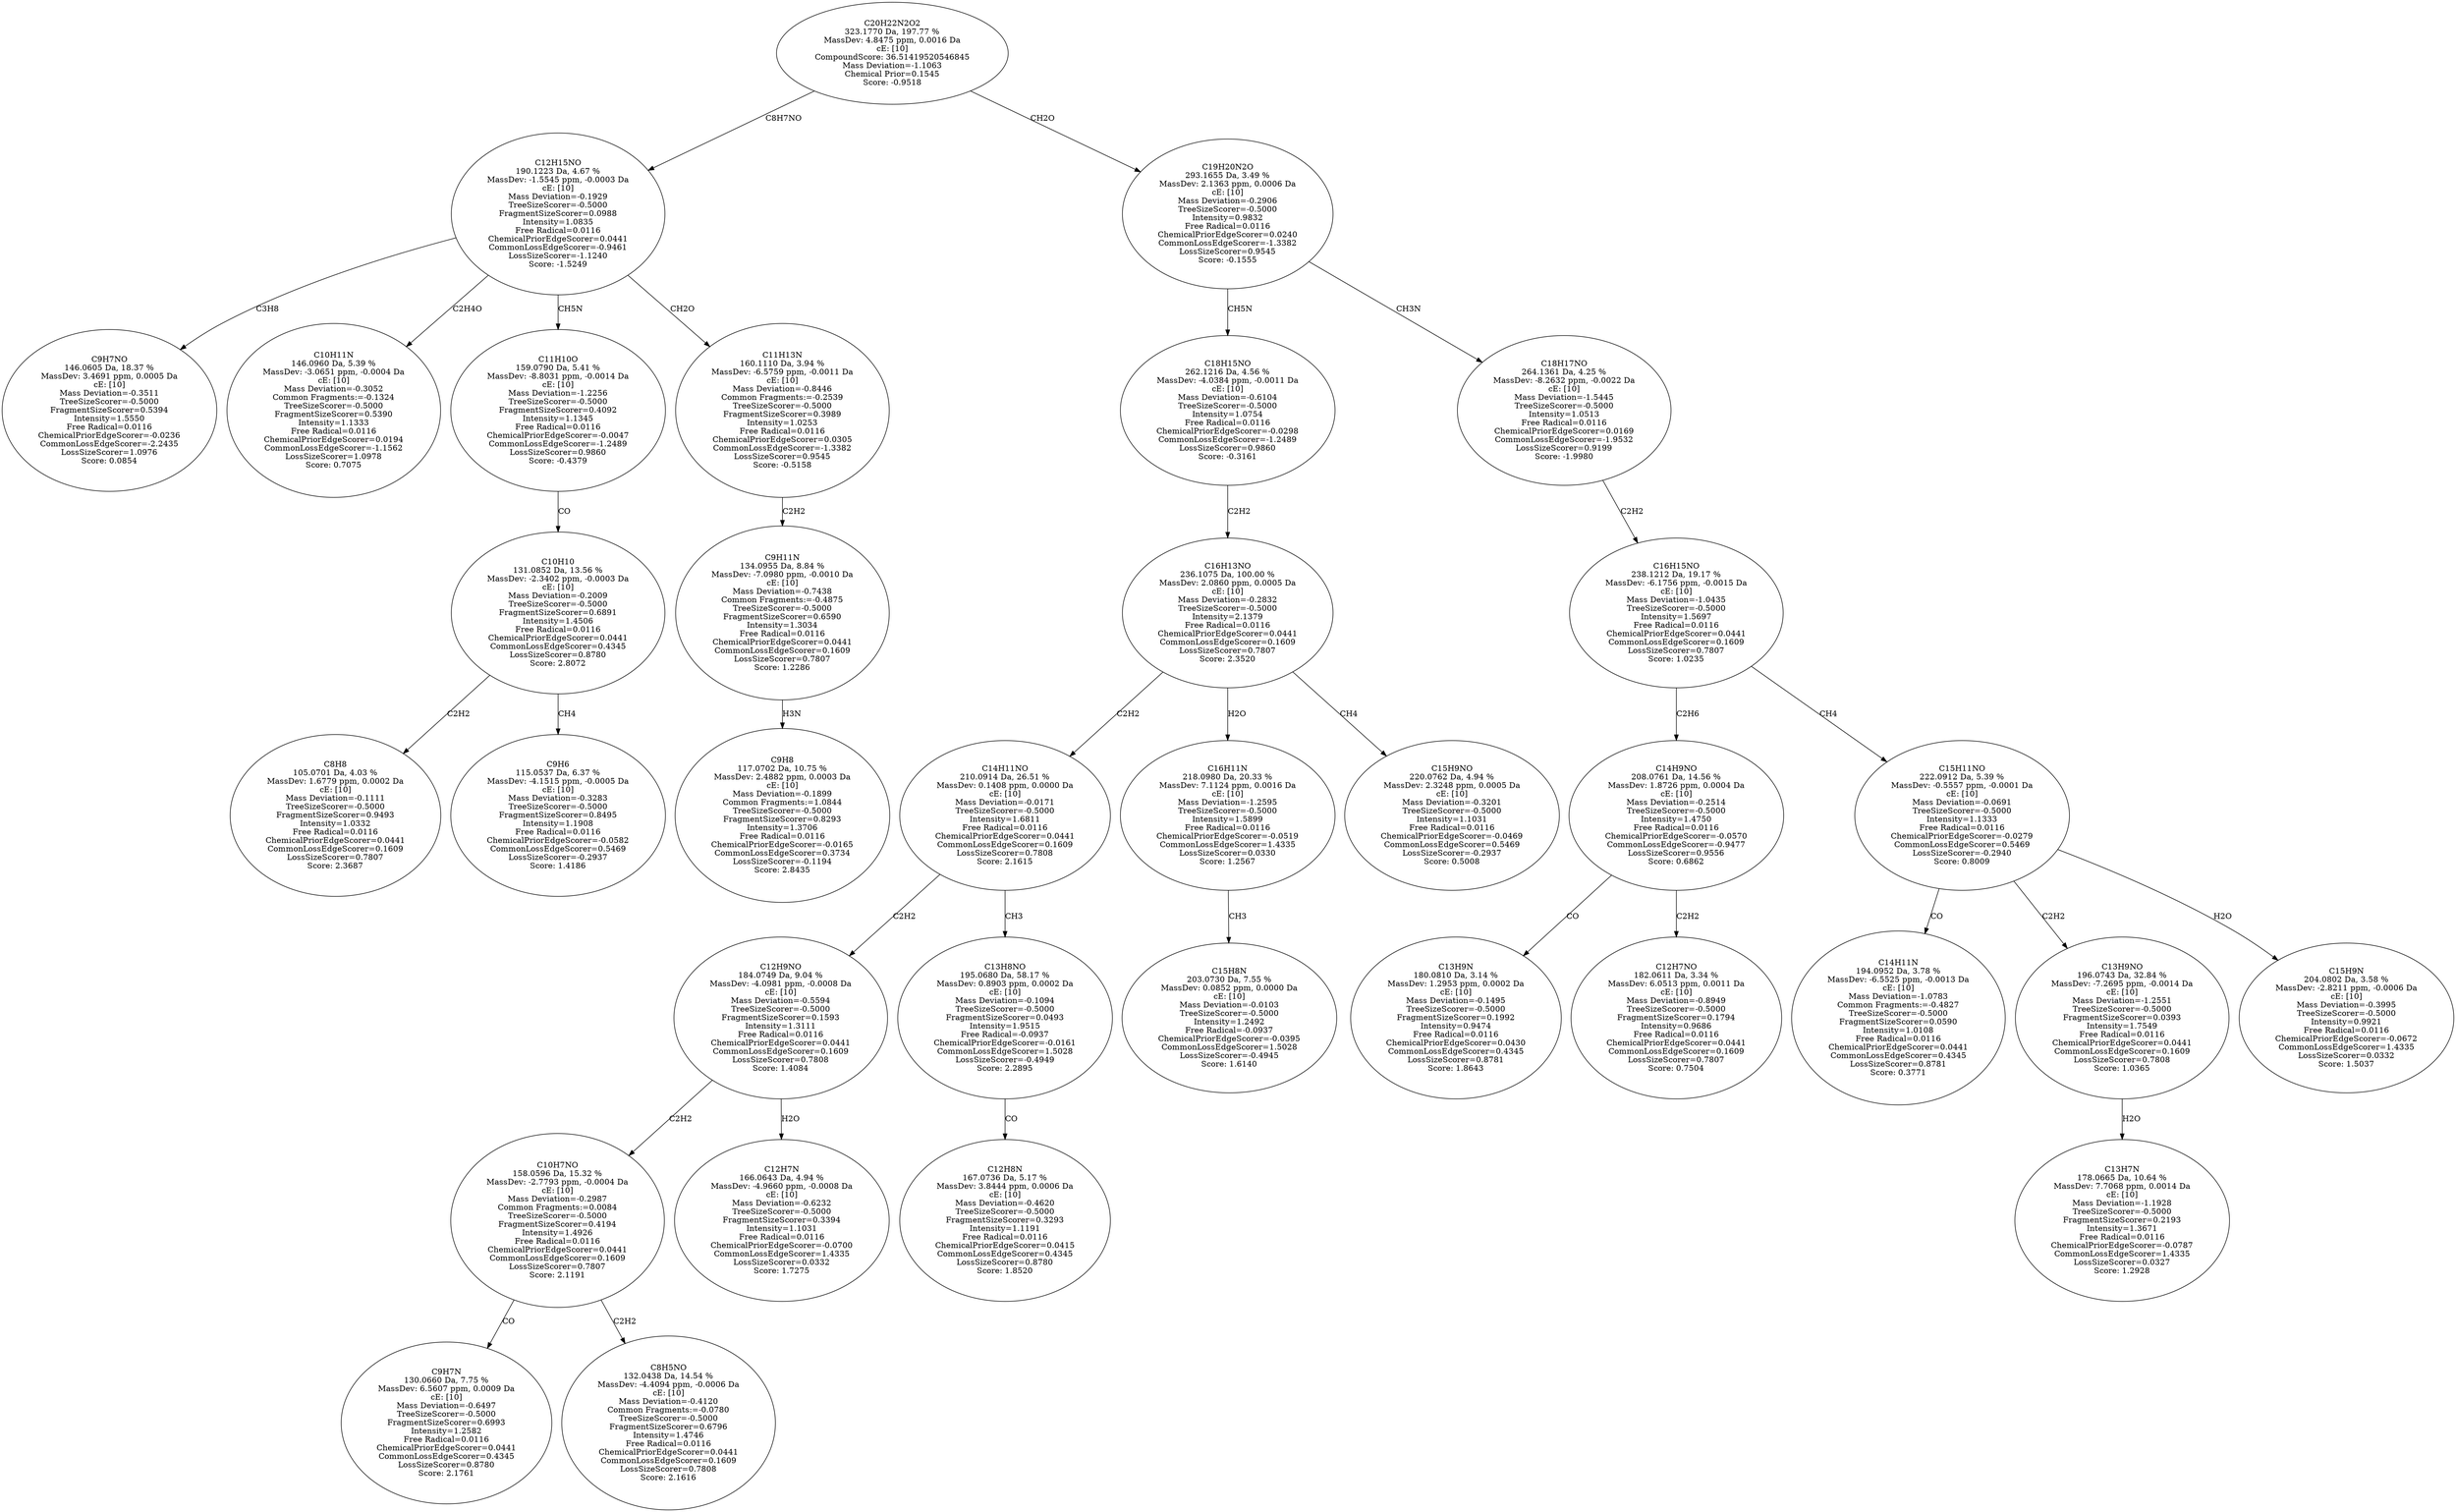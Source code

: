 strict digraph {
v1 [label="C9H7NO\n146.0605 Da, 18.37 %\nMassDev: 3.4691 ppm, 0.0005 Da\ncE: [10]\nMass Deviation=-0.3511\nTreeSizeScorer=-0.5000\nFragmentSizeScorer=0.5394\nIntensity=1.5550\nFree Radical=0.0116\nChemicalPriorEdgeScorer=-0.0236\nCommonLossEdgeScorer=-2.2435\nLossSizeScorer=1.0976\nScore: 0.0854"];
v2 [label="C10H11N\n146.0960 Da, 5.39 %\nMassDev: -3.0651 ppm, -0.0004 Da\ncE: [10]\nMass Deviation=-0.3052\nCommon Fragments:=-0.1324\nTreeSizeScorer=-0.5000\nFragmentSizeScorer=0.5390\nIntensity=1.1333\nFree Radical=0.0116\nChemicalPriorEdgeScorer=0.0194\nCommonLossEdgeScorer=-1.1562\nLossSizeScorer=1.0978\nScore: 0.7075"];
v3 [label="C8H8\n105.0701 Da, 4.03 %\nMassDev: 1.6779 ppm, 0.0002 Da\ncE: [10]\nMass Deviation=-0.1111\nTreeSizeScorer=-0.5000\nFragmentSizeScorer=0.9493\nIntensity=1.0332\nFree Radical=0.0116\nChemicalPriorEdgeScorer=0.0441\nCommonLossEdgeScorer=0.1609\nLossSizeScorer=0.7807\nScore: 2.3687"];
v4 [label="C9H6\n115.0537 Da, 6.37 %\nMassDev: -4.1515 ppm, -0.0005 Da\ncE: [10]\nMass Deviation=-0.3283\nTreeSizeScorer=-0.5000\nFragmentSizeScorer=0.8495\nIntensity=1.1908\nFree Radical=0.0116\nChemicalPriorEdgeScorer=-0.0582\nCommonLossEdgeScorer=0.5469\nLossSizeScorer=-0.2937\nScore: 1.4186"];
v5 [label="C10H10\n131.0852 Da, 13.56 %\nMassDev: -2.3402 ppm, -0.0003 Da\ncE: [10]\nMass Deviation=-0.2009\nTreeSizeScorer=-0.5000\nFragmentSizeScorer=0.6891\nIntensity=1.4506\nFree Radical=0.0116\nChemicalPriorEdgeScorer=0.0441\nCommonLossEdgeScorer=0.4345\nLossSizeScorer=0.8780\nScore: 2.8072"];
v6 [label="C11H10O\n159.0790 Da, 5.41 %\nMassDev: -8.8031 ppm, -0.0014 Da\ncE: [10]\nMass Deviation=-1.2256\nTreeSizeScorer=-0.5000\nFragmentSizeScorer=0.4092\nIntensity=1.1345\nFree Radical=0.0116\nChemicalPriorEdgeScorer=-0.0047\nCommonLossEdgeScorer=-1.2489\nLossSizeScorer=0.9860\nScore: -0.4379"];
v7 [label="C9H8\n117.0702 Da, 10.75 %\nMassDev: 2.4882 ppm, 0.0003 Da\ncE: [10]\nMass Deviation=-0.1899\nCommon Fragments:=1.0844\nTreeSizeScorer=-0.5000\nFragmentSizeScorer=0.8293\nIntensity=1.3706\nFree Radical=0.0116\nChemicalPriorEdgeScorer=-0.0165\nCommonLossEdgeScorer=0.3734\nLossSizeScorer=-0.1194\nScore: 2.8435"];
v8 [label="C9H11N\n134.0955 Da, 8.84 %\nMassDev: -7.0980 ppm, -0.0010 Da\ncE: [10]\nMass Deviation=-0.7438\nCommon Fragments:=-0.4875\nTreeSizeScorer=-0.5000\nFragmentSizeScorer=0.6590\nIntensity=1.3034\nFree Radical=0.0116\nChemicalPriorEdgeScorer=0.0441\nCommonLossEdgeScorer=0.1609\nLossSizeScorer=0.7807\nScore: 1.2286"];
v9 [label="C11H13N\n160.1110 Da, 3.94 %\nMassDev: -6.5759 ppm, -0.0011 Da\ncE: [10]\nMass Deviation=-0.8446\nCommon Fragments:=-0.2539\nTreeSizeScorer=-0.5000\nFragmentSizeScorer=0.3989\nIntensity=1.0253\nFree Radical=0.0116\nChemicalPriorEdgeScorer=0.0305\nCommonLossEdgeScorer=-1.3382\nLossSizeScorer=0.9545\nScore: -0.5158"];
v10 [label="C12H15NO\n190.1223 Da, 4.67 %\nMassDev: -1.5545 ppm, -0.0003 Da\ncE: [10]\nMass Deviation=-0.1929\nTreeSizeScorer=-0.5000\nFragmentSizeScorer=0.0988\nIntensity=1.0835\nFree Radical=0.0116\nChemicalPriorEdgeScorer=0.0441\nCommonLossEdgeScorer=-0.9461\nLossSizeScorer=-1.1240\nScore: -1.5249"];
v11 [label="C9H7N\n130.0660 Da, 7.75 %\nMassDev: 6.5607 ppm, 0.0009 Da\ncE: [10]\nMass Deviation=-0.6497\nTreeSizeScorer=-0.5000\nFragmentSizeScorer=0.6993\nIntensity=1.2582\nFree Radical=0.0116\nChemicalPriorEdgeScorer=0.0441\nCommonLossEdgeScorer=0.4345\nLossSizeScorer=0.8780\nScore: 2.1761"];
v12 [label="C8H5NO\n132.0438 Da, 14.54 %\nMassDev: -4.4094 ppm, -0.0006 Da\ncE: [10]\nMass Deviation=-0.4120\nCommon Fragments:=-0.0780\nTreeSizeScorer=-0.5000\nFragmentSizeScorer=0.6796\nIntensity=1.4746\nFree Radical=0.0116\nChemicalPriorEdgeScorer=0.0441\nCommonLossEdgeScorer=0.1609\nLossSizeScorer=0.7808\nScore: 2.1616"];
v13 [label="C10H7NO\n158.0596 Da, 15.32 %\nMassDev: -2.7793 ppm, -0.0004 Da\ncE: [10]\nMass Deviation=-0.2987\nCommon Fragments:=0.0084\nTreeSizeScorer=-0.5000\nFragmentSizeScorer=0.4194\nIntensity=1.4926\nFree Radical=0.0116\nChemicalPriorEdgeScorer=0.0441\nCommonLossEdgeScorer=0.1609\nLossSizeScorer=0.7807\nScore: 2.1191"];
v14 [label="C12H7N\n166.0643 Da, 4.94 %\nMassDev: -4.9660 ppm, -0.0008 Da\ncE: [10]\nMass Deviation=-0.6232\nTreeSizeScorer=-0.5000\nFragmentSizeScorer=0.3394\nIntensity=1.1031\nFree Radical=0.0116\nChemicalPriorEdgeScorer=-0.0700\nCommonLossEdgeScorer=1.4335\nLossSizeScorer=0.0332\nScore: 1.7275"];
v15 [label="C12H9NO\n184.0749 Da, 9.04 %\nMassDev: -4.0981 ppm, -0.0008 Da\ncE: [10]\nMass Deviation=-0.5594\nTreeSizeScorer=-0.5000\nFragmentSizeScorer=0.1593\nIntensity=1.3111\nFree Radical=0.0116\nChemicalPriorEdgeScorer=0.0441\nCommonLossEdgeScorer=0.1609\nLossSizeScorer=0.7808\nScore: 1.4084"];
v16 [label="C12H8N\n167.0736 Da, 5.17 %\nMassDev: 3.8444 ppm, 0.0006 Da\ncE: [10]\nMass Deviation=-0.4620\nTreeSizeScorer=-0.5000\nFragmentSizeScorer=0.3293\nIntensity=1.1191\nFree Radical=0.0116\nChemicalPriorEdgeScorer=0.0415\nCommonLossEdgeScorer=0.4345\nLossSizeScorer=0.8780\nScore: 1.8520"];
v17 [label="C13H8NO\n195.0680 Da, 58.17 %\nMassDev: 0.8903 ppm, 0.0002 Da\ncE: [10]\nMass Deviation=-0.1094\nTreeSizeScorer=-0.5000\nFragmentSizeScorer=0.0493\nIntensity=1.9515\nFree Radical=-0.0937\nChemicalPriorEdgeScorer=-0.0161\nCommonLossEdgeScorer=1.5028\nLossSizeScorer=-0.4949\nScore: 2.2895"];
v18 [label="C14H11NO\n210.0914 Da, 26.51 %\nMassDev: 0.1408 ppm, 0.0000 Da\ncE: [10]\nMass Deviation=-0.0171\nTreeSizeScorer=-0.5000\nIntensity=1.6811\nFree Radical=0.0116\nChemicalPriorEdgeScorer=0.0441\nCommonLossEdgeScorer=0.1609\nLossSizeScorer=0.7808\nScore: 2.1615"];
v19 [label="C15H8N\n203.0730 Da, 7.55 %\nMassDev: 0.0852 ppm, 0.0000 Da\ncE: [10]\nMass Deviation=-0.0103\nTreeSizeScorer=-0.5000\nIntensity=1.2492\nFree Radical=-0.0937\nChemicalPriorEdgeScorer=-0.0395\nCommonLossEdgeScorer=1.5028\nLossSizeScorer=-0.4945\nScore: 1.6140"];
v20 [label="C16H11N\n218.0980 Da, 20.33 %\nMassDev: 7.1124 ppm, 0.0016 Da\ncE: [10]\nMass Deviation=-1.2595\nTreeSizeScorer=-0.5000\nIntensity=1.5899\nFree Radical=0.0116\nChemicalPriorEdgeScorer=-0.0519\nCommonLossEdgeScorer=1.4335\nLossSizeScorer=0.0330\nScore: 1.2567"];
v21 [label="C15H9NO\n220.0762 Da, 4.94 %\nMassDev: 2.3248 ppm, 0.0005 Da\ncE: [10]\nMass Deviation=-0.3201\nTreeSizeScorer=-0.5000\nIntensity=1.1031\nFree Radical=0.0116\nChemicalPriorEdgeScorer=-0.0469\nCommonLossEdgeScorer=0.5469\nLossSizeScorer=-0.2937\nScore: 0.5008"];
v22 [label="C16H13NO\n236.1075 Da, 100.00 %\nMassDev: 2.0860 ppm, 0.0005 Da\ncE: [10]\nMass Deviation=-0.2832\nTreeSizeScorer=-0.5000\nIntensity=2.1379\nFree Radical=0.0116\nChemicalPriorEdgeScorer=0.0441\nCommonLossEdgeScorer=0.1609\nLossSizeScorer=0.7807\nScore: 2.3520"];
v23 [label="C18H15NO\n262.1216 Da, 4.56 %\nMassDev: -4.0384 ppm, -0.0011 Da\ncE: [10]\nMass Deviation=-0.6104\nTreeSizeScorer=-0.5000\nIntensity=1.0754\nFree Radical=0.0116\nChemicalPriorEdgeScorer=-0.0298\nCommonLossEdgeScorer=-1.2489\nLossSizeScorer=0.9860\nScore: -0.3161"];
v24 [label="C13H9N\n180.0810 Da, 3.14 %\nMassDev: 1.2953 ppm, 0.0002 Da\ncE: [10]\nMass Deviation=-0.1495\nTreeSizeScorer=-0.5000\nFragmentSizeScorer=0.1992\nIntensity=0.9474\nFree Radical=0.0116\nChemicalPriorEdgeScorer=0.0430\nCommonLossEdgeScorer=0.4345\nLossSizeScorer=0.8781\nScore: 1.8643"];
v25 [label="C12H7NO\n182.0611 Da, 3.34 %\nMassDev: 6.0513 ppm, 0.0011 Da\ncE: [10]\nMass Deviation=-0.8949\nTreeSizeScorer=-0.5000\nFragmentSizeScorer=0.1794\nIntensity=0.9686\nFree Radical=0.0116\nChemicalPriorEdgeScorer=0.0441\nCommonLossEdgeScorer=0.1609\nLossSizeScorer=0.7807\nScore: 0.7504"];
v26 [label="C14H9NO\n208.0761 Da, 14.56 %\nMassDev: 1.8726 ppm, 0.0004 Da\ncE: [10]\nMass Deviation=-0.2514\nTreeSizeScorer=-0.5000\nIntensity=1.4750\nFree Radical=0.0116\nChemicalPriorEdgeScorer=-0.0570\nCommonLossEdgeScorer=-0.9477\nLossSizeScorer=0.9556\nScore: 0.6862"];
v27 [label="C14H11N\n194.0952 Da, 3.78 %\nMassDev: -6.5525 ppm, -0.0013 Da\ncE: [10]\nMass Deviation=-1.0783\nCommon Fragments:=-0.4827\nTreeSizeScorer=-0.5000\nFragmentSizeScorer=0.0590\nIntensity=1.0108\nFree Radical=0.0116\nChemicalPriorEdgeScorer=0.0441\nCommonLossEdgeScorer=0.4345\nLossSizeScorer=0.8781\nScore: 0.3771"];
v28 [label="C13H7N\n178.0665 Da, 10.64 %\nMassDev: 7.7068 ppm, 0.0014 Da\ncE: [10]\nMass Deviation=-1.1928\nTreeSizeScorer=-0.5000\nFragmentSizeScorer=0.2193\nIntensity=1.3671\nFree Radical=0.0116\nChemicalPriorEdgeScorer=-0.0787\nCommonLossEdgeScorer=1.4335\nLossSizeScorer=0.0327\nScore: 1.2928"];
v29 [label="C13H9NO\n196.0743 Da, 32.84 %\nMassDev: -7.2695 ppm, -0.0014 Da\ncE: [10]\nMass Deviation=-1.2551\nTreeSizeScorer=-0.5000\nFragmentSizeScorer=0.0393\nIntensity=1.7549\nFree Radical=0.0116\nChemicalPriorEdgeScorer=0.0441\nCommonLossEdgeScorer=0.1609\nLossSizeScorer=0.7808\nScore: 1.0365"];
v30 [label="C15H9N\n204.0802 Da, 3.58 %\nMassDev: -2.8211 ppm, -0.0006 Da\ncE: [10]\nMass Deviation=-0.3995\nTreeSizeScorer=-0.5000\nIntensity=0.9921\nFree Radical=0.0116\nChemicalPriorEdgeScorer=-0.0672\nCommonLossEdgeScorer=1.4335\nLossSizeScorer=0.0332\nScore: 1.5037"];
v31 [label="C15H11NO\n222.0912 Da, 5.39 %\nMassDev: -0.5557 ppm, -0.0001 Da\ncE: [10]\nMass Deviation=-0.0691\nTreeSizeScorer=-0.5000\nIntensity=1.1333\nFree Radical=0.0116\nChemicalPriorEdgeScorer=-0.0279\nCommonLossEdgeScorer=0.5469\nLossSizeScorer=-0.2940\nScore: 0.8009"];
v32 [label="C16H15NO\n238.1212 Da, 19.17 %\nMassDev: -6.1756 ppm, -0.0015 Da\ncE: [10]\nMass Deviation=-1.0435\nTreeSizeScorer=-0.5000\nIntensity=1.5697\nFree Radical=0.0116\nChemicalPriorEdgeScorer=0.0441\nCommonLossEdgeScorer=0.1609\nLossSizeScorer=0.7807\nScore: 1.0235"];
v33 [label="C18H17NO\n264.1361 Da, 4.25 %\nMassDev: -8.2632 ppm, -0.0022 Da\ncE: [10]\nMass Deviation=-1.5445\nTreeSizeScorer=-0.5000\nIntensity=1.0513\nFree Radical=0.0116\nChemicalPriorEdgeScorer=0.0169\nCommonLossEdgeScorer=-1.9532\nLossSizeScorer=0.9199\nScore: -1.9980"];
v34 [label="C19H20N2O\n293.1655 Da, 3.49 %\nMassDev: 2.1363 ppm, 0.0006 Da\ncE: [10]\nMass Deviation=-0.2906\nTreeSizeScorer=-0.5000\nIntensity=0.9832\nFree Radical=0.0116\nChemicalPriorEdgeScorer=0.0240\nCommonLossEdgeScorer=-1.3382\nLossSizeScorer=0.9545\nScore: -0.1555"];
v35 [label="C20H22N2O2\n323.1770 Da, 197.77 %\nMassDev: 4.8475 ppm, 0.0016 Da\ncE: [10]\nCompoundScore: 36.51419520546845\nMass Deviation=-1.1063\nChemical Prior=0.1545\nScore: -0.9518"];
v10 -> v1 [label="C3H8"];
v10 -> v2 [label="C2H4O"];
v5 -> v3 [label="C2H2"];
v5 -> v4 [label="CH4"];
v6 -> v5 [label="CO"];
v10 -> v6 [label="CH5N"];
v8 -> v7 [label="H3N"];
v9 -> v8 [label="C2H2"];
v10 -> v9 [label="CH2O"];
v35 -> v10 [label="C8H7NO"];
v13 -> v11 [label="CO"];
v13 -> v12 [label="C2H2"];
v15 -> v13 [label="C2H2"];
v15 -> v14 [label="H2O"];
v18 -> v15 [label="C2H2"];
v17 -> v16 [label="CO"];
v18 -> v17 [label="CH3"];
v22 -> v18 [label="C2H2"];
v20 -> v19 [label="CH3"];
v22 -> v20 [label="H2O"];
v22 -> v21 [label="CH4"];
v23 -> v22 [label="C2H2"];
v34 -> v23 [label="CH5N"];
v26 -> v24 [label="CO"];
v26 -> v25 [label="C2H2"];
v32 -> v26 [label="C2H6"];
v31 -> v27 [label="CO"];
v29 -> v28 [label="H2O"];
v31 -> v29 [label="C2H2"];
v31 -> v30 [label="H2O"];
v32 -> v31 [label="CH4"];
v33 -> v32 [label="C2H2"];
v34 -> v33 [label="CH3N"];
v35 -> v34 [label="CH2O"];
}